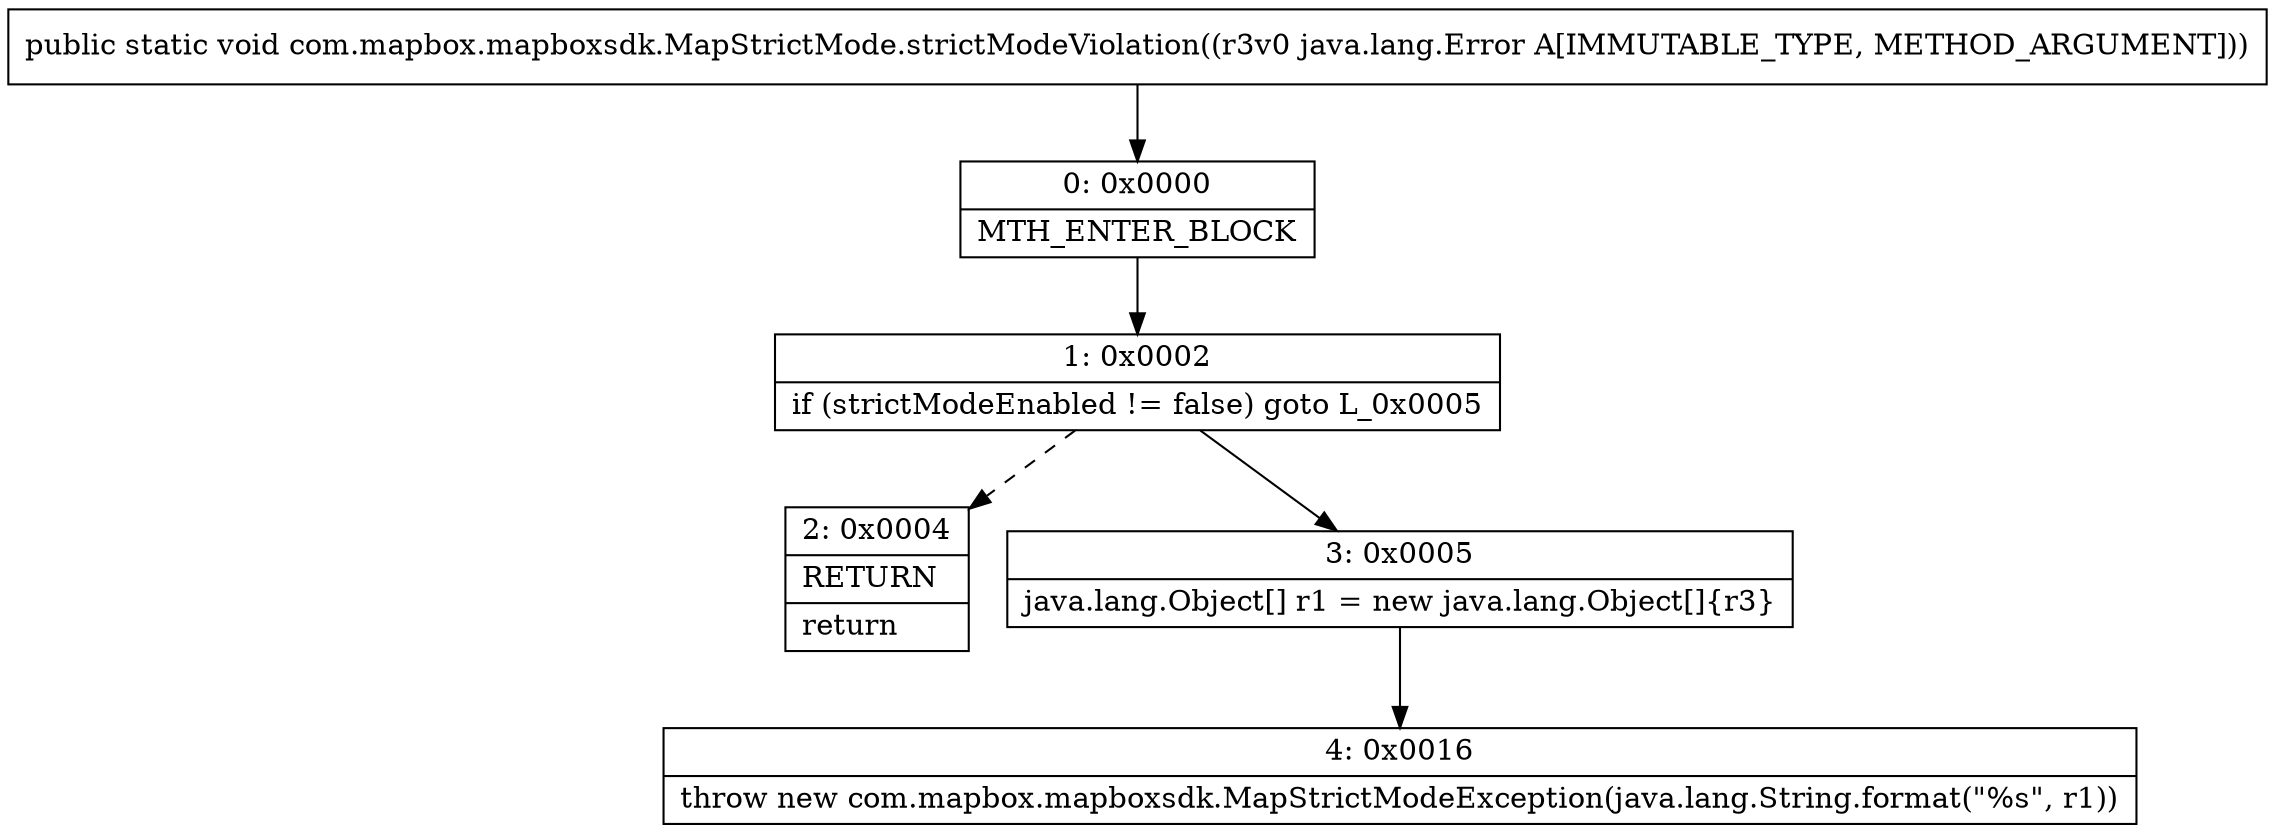 digraph "CFG forcom.mapbox.mapboxsdk.MapStrictMode.strictModeViolation(Ljava\/lang\/Error;)V" {
Node_0 [shape=record,label="{0\:\ 0x0000|MTH_ENTER_BLOCK\l}"];
Node_1 [shape=record,label="{1\:\ 0x0002|if (strictModeEnabled != false) goto L_0x0005\l}"];
Node_2 [shape=record,label="{2\:\ 0x0004|RETURN\l|return\l}"];
Node_3 [shape=record,label="{3\:\ 0x0005|java.lang.Object[] r1 = new java.lang.Object[]\{r3\}\l}"];
Node_4 [shape=record,label="{4\:\ 0x0016|throw new com.mapbox.mapboxsdk.MapStrictModeException(java.lang.String.format(\"%s\", r1))\l}"];
MethodNode[shape=record,label="{public static void com.mapbox.mapboxsdk.MapStrictMode.strictModeViolation((r3v0 java.lang.Error A[IMMUTABLE_TYPE, METHOD_ARGUMENT])) }"];
MethodNode -> Node_0;
Node_0 -> Node_1;
Node_1 -> Node_2[style=dashed];
Node_1 -> Node_3;
Node_3 -> Node_4;
}

